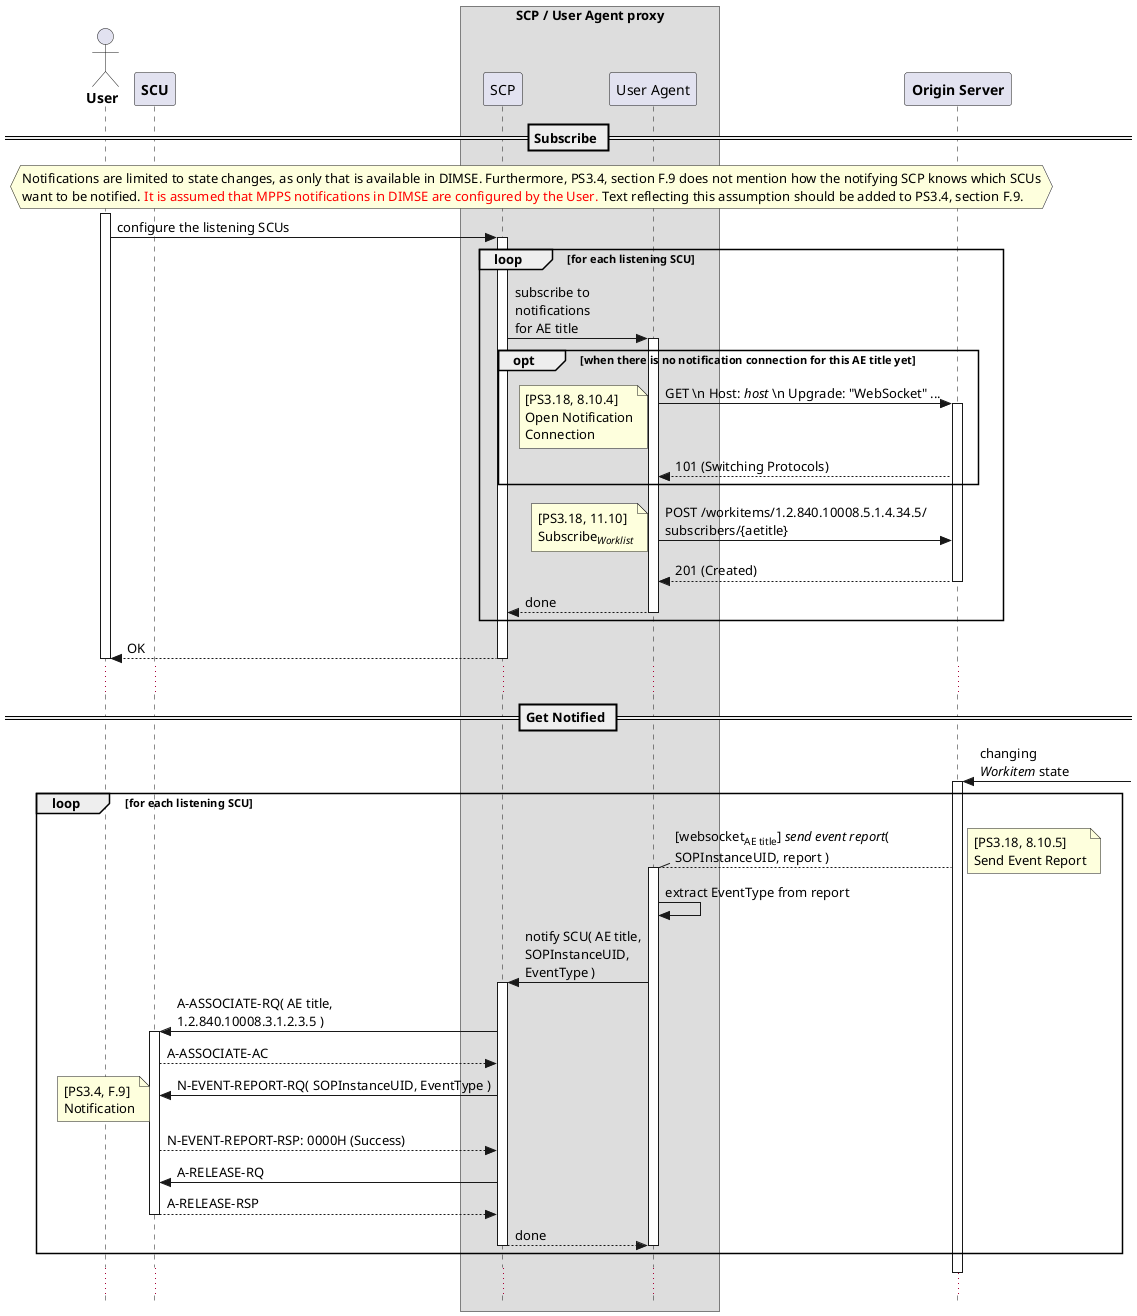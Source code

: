 @startuml SCP-UA Proxy
!pragma teoz true
skinparam style strictuml
hide footbox

actor "**User**" as User
participant "**SCU**" as SCU
box SCP / User Agent proxy
  participant "SCP" as SCP
  participant "User Agent" as UA
end box
participant "**Origin Server**" as OS

== Subscribe ==
hnote across: Notifications are limited to state changes, as only that is available in DIMSE. Furthermore, PS3.4, section F.9 does not mention how the notifying SCP knows which SCUs\nwant to be notified. <color:red>It is assumed that MPPS notifications in DIMSE are configured by the User.</color> Text reflecting this assumption should be added to PS3.4, section F.9.
activate User
User -> SCP: configure the listening SCUs 
activate SCP
loop for each listening SCU
  SCP -> UA: subscribe to\nnotifications\nfor AE title
  activate UA
  opt when there is no notification connection for this AE title yet
    UA -> OS: GET \\n Host: //host// \\n Upgrade: "WebSocket" ...
    activate OS
    note left: [PS3.18, 8.10.4]\nOpen Notification\nConnection
    UA <-- OS: 101 (Switching Protocols)
  end
  UA -> OS: POST /workitems/1.2.840.10008.5.1.4.34.5/\nsubscribers/{aetitle}
  note left: [PS3.18, 11.10]\nSubscribe<sub>//Worklist//</sub>
  UA <-- OS: 201 (Created)
  deactivate OS
  SCP <-- UA: done
  deactivate UA
end
User <-- SCP: OK
deactivate SCP
deactivate User
...
== Get Notified ==
OS <-]: changing\n//Workitem// state
activate OS
loop for each listening SCU
  UA //-- OS: [websocket<sub>AE title</sub>] //send event report//(\nSOPInstanceUID, report )
  note right: [PS3.18, 8.10.5]\nSend Event Report
  activate UA
  UA -> UA: extract EventType from report
  SCP <- UA: notify SCU( AE title,\nSOPInstanceUID,\nEventType )
  activate SCP
  SCU <- SCP: A-ASSOCIATE-RQ( AE title,\n1.2.840.10008.3.1.2.3.5 )
  activate SCU
  SCU --> SCP: A-ASSOCIATE-AC
  SCU <- SCP: N-EVENT-REPORT-RQ( SOPInstanceUID, EventType )
  note left: [PS3.4, F.9]\nNotification
  SCU --> SCP: N-EVENT-REPORT-RSP: 0000H (Success)
  SCU <- SCP: A-RELEASE-RQ
  SCU --> SCP: A-RELEASE-RSP
  deactivate SCU
  SCP --> UA: done
  deactivate SCP
  deactivate UA
end
deactivate OS
...